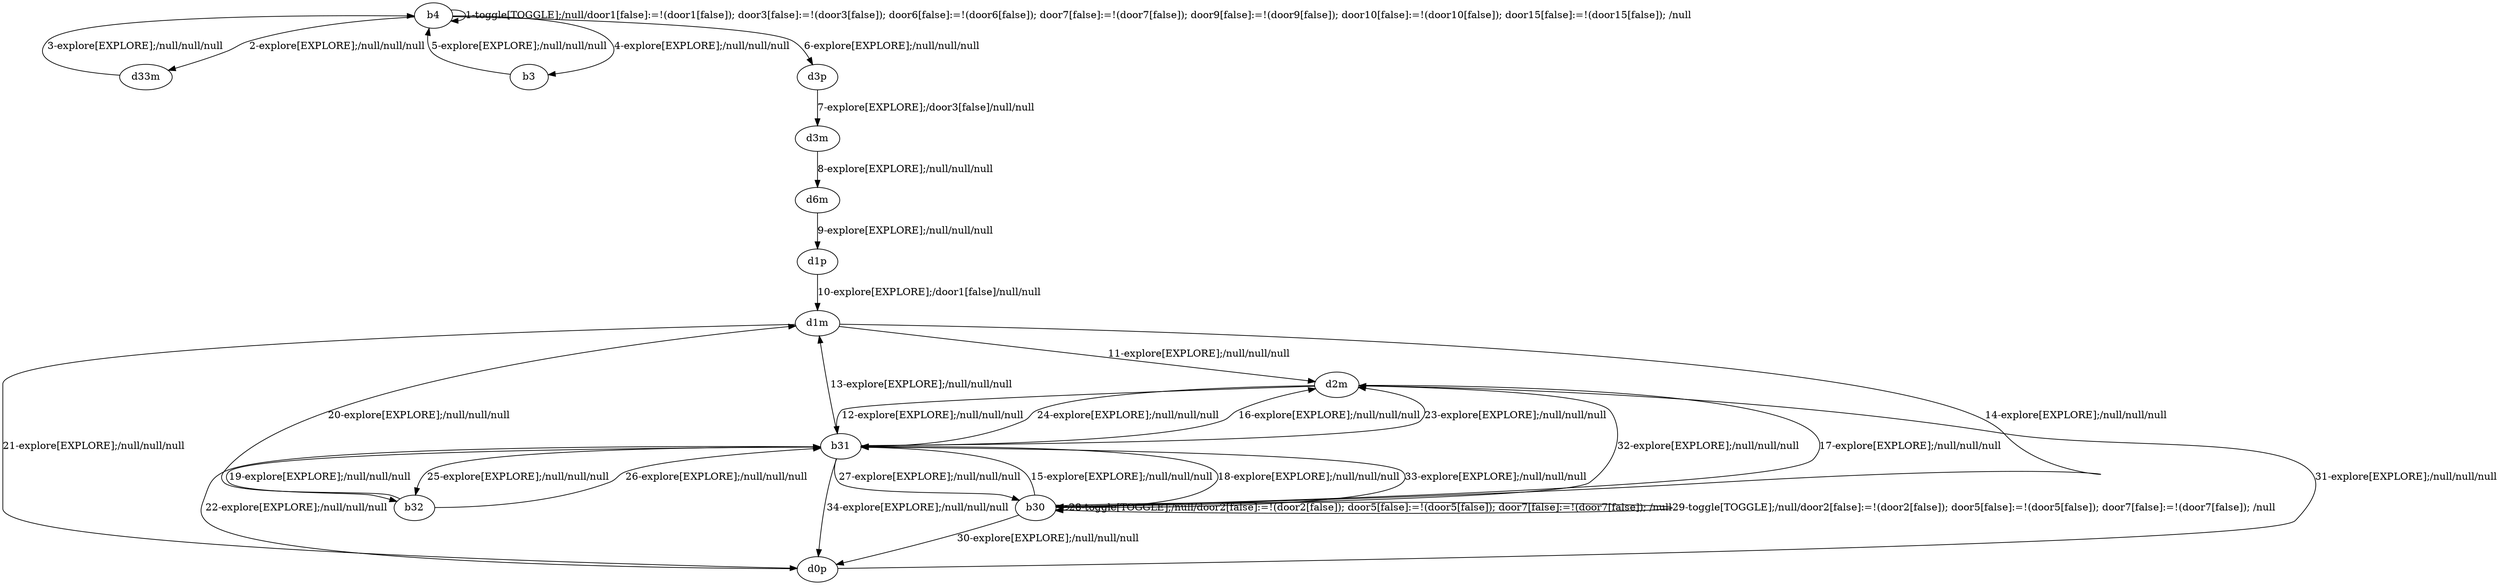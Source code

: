 # Total number of goals covered by this test: 12
# b30 --> d0p
# b32 --> b31
# d1m --> d2m
# d2m --> b30
# b31 --> b32
# b31 --> d0p
# b32 --> d1m
# d0p --> b31
# d0p --> d2m
# d2m --> b31
# b31 --> d1m
# b30 --> b30

digraph g {
"b4" -> "b4" [label = "1-toggle[TOGGLE];/null/door1[false]:=!(door1[false]); door3[false]:=!(door3[false]); door6[false]:=!(door6[false]); door7[false]:=!(door7[false]); door9[false]:=!(door9[false]); door10[false]:=!(door10[false]); door15[false]:=!(door15[false]); /null"];
"b4" -> "d33m" [label = "2-explore[EXPLORE];/null/null/null"];
"d33m" -> "b4" [label = "3-explore[EXPLORE];/null/null/null"];
"b4" -> "b3" [label = "4-explore[EXPLORE];/null/null/null"];
"b3" -> "b4" [label = "5-explore[EXPLORE];/null/null/null"];
"b4" -> "d3p" [label = "6-explore[EXPLORE];/null/null/null"];
"d3p" -> "d3m" [label = "7-explore[EXPLORE];/door3[false]/null/null"];
"d3m" -> "d6m" [label = "8-explore[EXPLORE];/null/null/null"];
"d6m" -> "d1p" [label = "9-explore[EXPLORE];/null/null/null"];
"d1p" -> "d1m" [label = "10-explore[EXPLORE];/door1[false]/null/null"];
"d1m" -> "d2m" [label = "11-explore[EXPLORE];/null/null/null"];
"d2m" -> "b31" [label = "12-explore[EXPLORE];/null/null/null"];
"b31" -> "d1m" [label = "13-explore[EXPLORE];/null/null/null"];
"d1m" -> "b30" [label = "14-explore[EXPLORE];/null/null/null"];
"b30" -> "b31" [label = "15-explore[EXPLORE];/null/null/null"];
"b31" -> "d2m" [label = "16-explore[EXPLORE];/null/null/null"];
"d2m" -> "b30" [label = "17-explore[EXPLORE];/null/null/null"];
"b30" -> "b31" [label = "18-explore[EXPLORE];/null/null/null"];
"b31" -> "b32" [label = "19-explore[EXPLORE];/null/null/null"];
"b32" -> "d1m" [label = "20-explore[EXPLORE];/null/null/null"];
"d1m" -> "d0p" [label = "21-explore[EXPLORE];/null/null/null"];
"d0p" -> "b31" [label = "22-explore[EXPLORE];/null/null/null"];
"b31" -> "d2m" [label = "23-explore[EXPLORE];/null/null/null"];
"d2m" -> "b31" [label = "24-explore[EXPLORE];/null/null/null"];
"b31" -> "b32" [label = "25-explore[EXPLORE];/null/null/null"];
"b32" -> "b31" [label = "26-explore[EXPLORE];/null/null/null"];
"b31" -> "b30" [label = "27-explore[EXPLORE];/null/null/null"];
"b30" -> "b30" [label = "28-toggle[TOGGLE];/null/door2[false]:=!(door2[false]); door5[false]:=!(door5[false]); door7[false]:=!(door7[false]); /null"];
"b30" -> "b30" [label = "29-toggle[TOGGLE];/null/door2[false]:=!(door2[false]); door5[false]:=!(door5[false]); door7[false]:=!(door7[false]); /null"];
"b30" -> "d0p" [label = "30-explore[EXPLORE];/null/null/null"];
"d0p" -> "d2m" [label = "31-explore[EXPLORE];/null/null/null"];
"d2m" -> "b30" [label = "32-explore[EXPLORE];/null/null/null"];
"b30" -> "b31" [label = "33-explore[EXPLORE];/null/null/null"];
"b31" -> "d0p" [label = "34-explore[EXPLORE];/null/null/null"];
}
